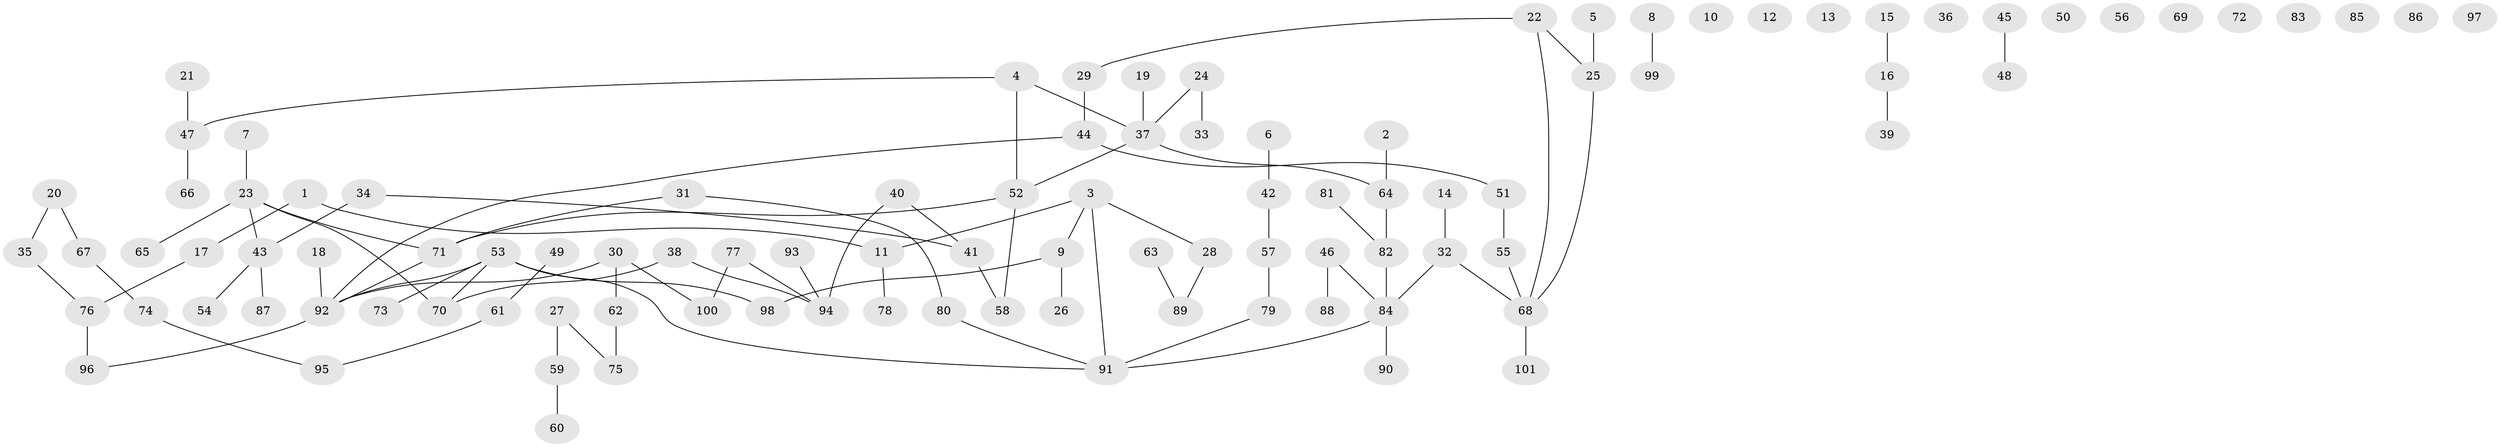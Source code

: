 // Generated by graph-tools (version 1.1) at 2025/25/03/09/25 03:25:23]
// undirected, 101 vertices, 97 edges
graph export_dot {
graph [start="1"]
  node [color=gray90,style=filled];
  1;
  2;
  3;
  4;
  5;
  6;
  7;
  8;
  9;
  10;
  11;
  12;
  13;
  14;
  15;
  16;
  17;
  18;
  19;
  20;
  21;
  22;
  23;
  24;
  25;
  26;
  27;
  28;
  29;
  30;
  31;
  32;
  33;
  34;
  35;
  36;
  37;
  38;
  39;
  40;
  41;
  42;
  43;
  44;
  45;
  46;
  47;
  48;
  49;
  50;
  51;
  52;
  53;
  54;
  55;
  56;
  57;
  58;
  59;
  60;
  61;
  62;
  63;
  64;
  65;
  66;
  67;
  68;
  69;
  70;
  71;
  72;
  73;
  74;
  75;
  76;
  77;
  78;
  79;
  80;
  81;
  82;
  83;
  84;
  85;
  86;
  87;
  88;
  89;
  90;
  91;
  92;
  93;
  94;
  95;
  96;
  97;
  98;
  99;
  100;
  101;
  1 -- 11;
  1 -- 17;
  2 -- 64;
  3 -- 9;
  3 -- 11;
  3 -- 28;
  3 -- 91;
  4 -- 37;
  4 -- 47;
  4 -- 52;
  5 -- 25;
  6 -- 42;
  7 -- 23;
  8 -- 99;
  9 -- 26;
  9 -- 98;
  11 -- 78;
  14 -- 32;
  15 -- 16;
  16 -- 39;
  17 -- 76;
  18 -- 92;
  19 -- 37;
  20 -- 35;
  20 -- 67;
  21 -- 47;
  22 -- 25;
  22 -- 29;
  22 -- 68;
  23 -- 43;
  23 -- 65;
  23 -- 70;
  23 -- 71;
  24 -- 33;
  24 -- 37;
  25 -- 68;
  27 -- 59;
  27 -- 75;
  28 -- 89;
  29 -- 44;
  30 -- 62;
  30 -- 92;
  30 -- 100;
  31 -- 71;
  31 -- 80;
  32 -- 68;
  32 -- 84;
  34 -- 41;
  34 -- 43;
  35 -- 76;
  37 -- 52;
  37 -- 64;
  38 -- 70;
  38 -- 94;
  40 -- 41;
  40 -- 94;
  41 -- 58;
  42 -- 57;
  43 -- 54;
  43 -- 87;
  44 -- 51;
  44 -- 92;
  45 -- 48;
  46 -- 84;
  46 -- 88;
  47 -- 66;
  49 -- 61;
  51 -- 55;
  52 -- 58;
  52 -- 71;
  53 -- 70;
  53 -- 73;
  53 -- 91;
  53 -- 92;
  53 -- 98;
  55 -- 68;
  57 -- 79;
  59 -- 60;
  61 -- 95;
  62 -- 75;
  63 -- 89;
  64 -- 82;
  67 -- 74;
  68 -- 101;
  71 -- 92;
  74 -- 95;
  76 -- 96;
  77 -- 94;
  77 -- 100;
  79 -- 91;
  80 -- 91;
  81 -- 82;
  82 -- 84;
  84 -- 90;
  84 -- 91;
  92 -- 96;
  93 -- 94;
}
